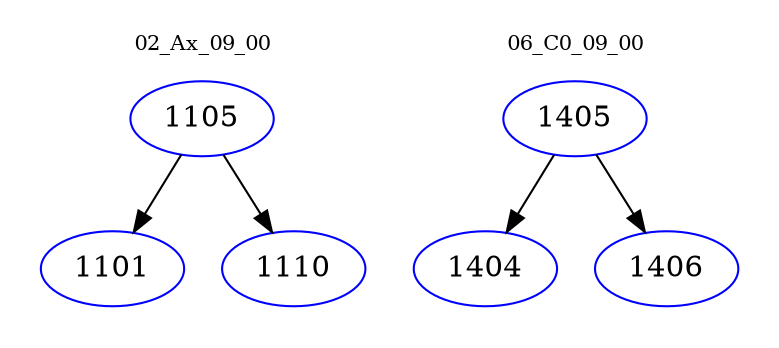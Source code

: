 digraph{
subgraph cluster_0 {
color = white
label = "02_Ax_09_00";
fontsize=10;
T0_1105 [label="1105", color="blue"]
T0_1105 -> T0_1101 [color="black"]
T0_1101 [label="1101", color="blue"]
T0_1105 -> T0_1110 [color="black"]
T0_1110 [label="1110", color="blue"]
}
subgraph cluster_1 {
color = white
label = "06_C0_09_00";
fontsize=10;
T1_1405 [label="1405", color="blue"]
T1_1405 -> T1_1404 [color="black"]
T1_1404 [label="1404", color="blue"]
T1_1405 -> T1_1406 [color="black"]
T1_1406 [label="1406", color="blue"]
}
}
